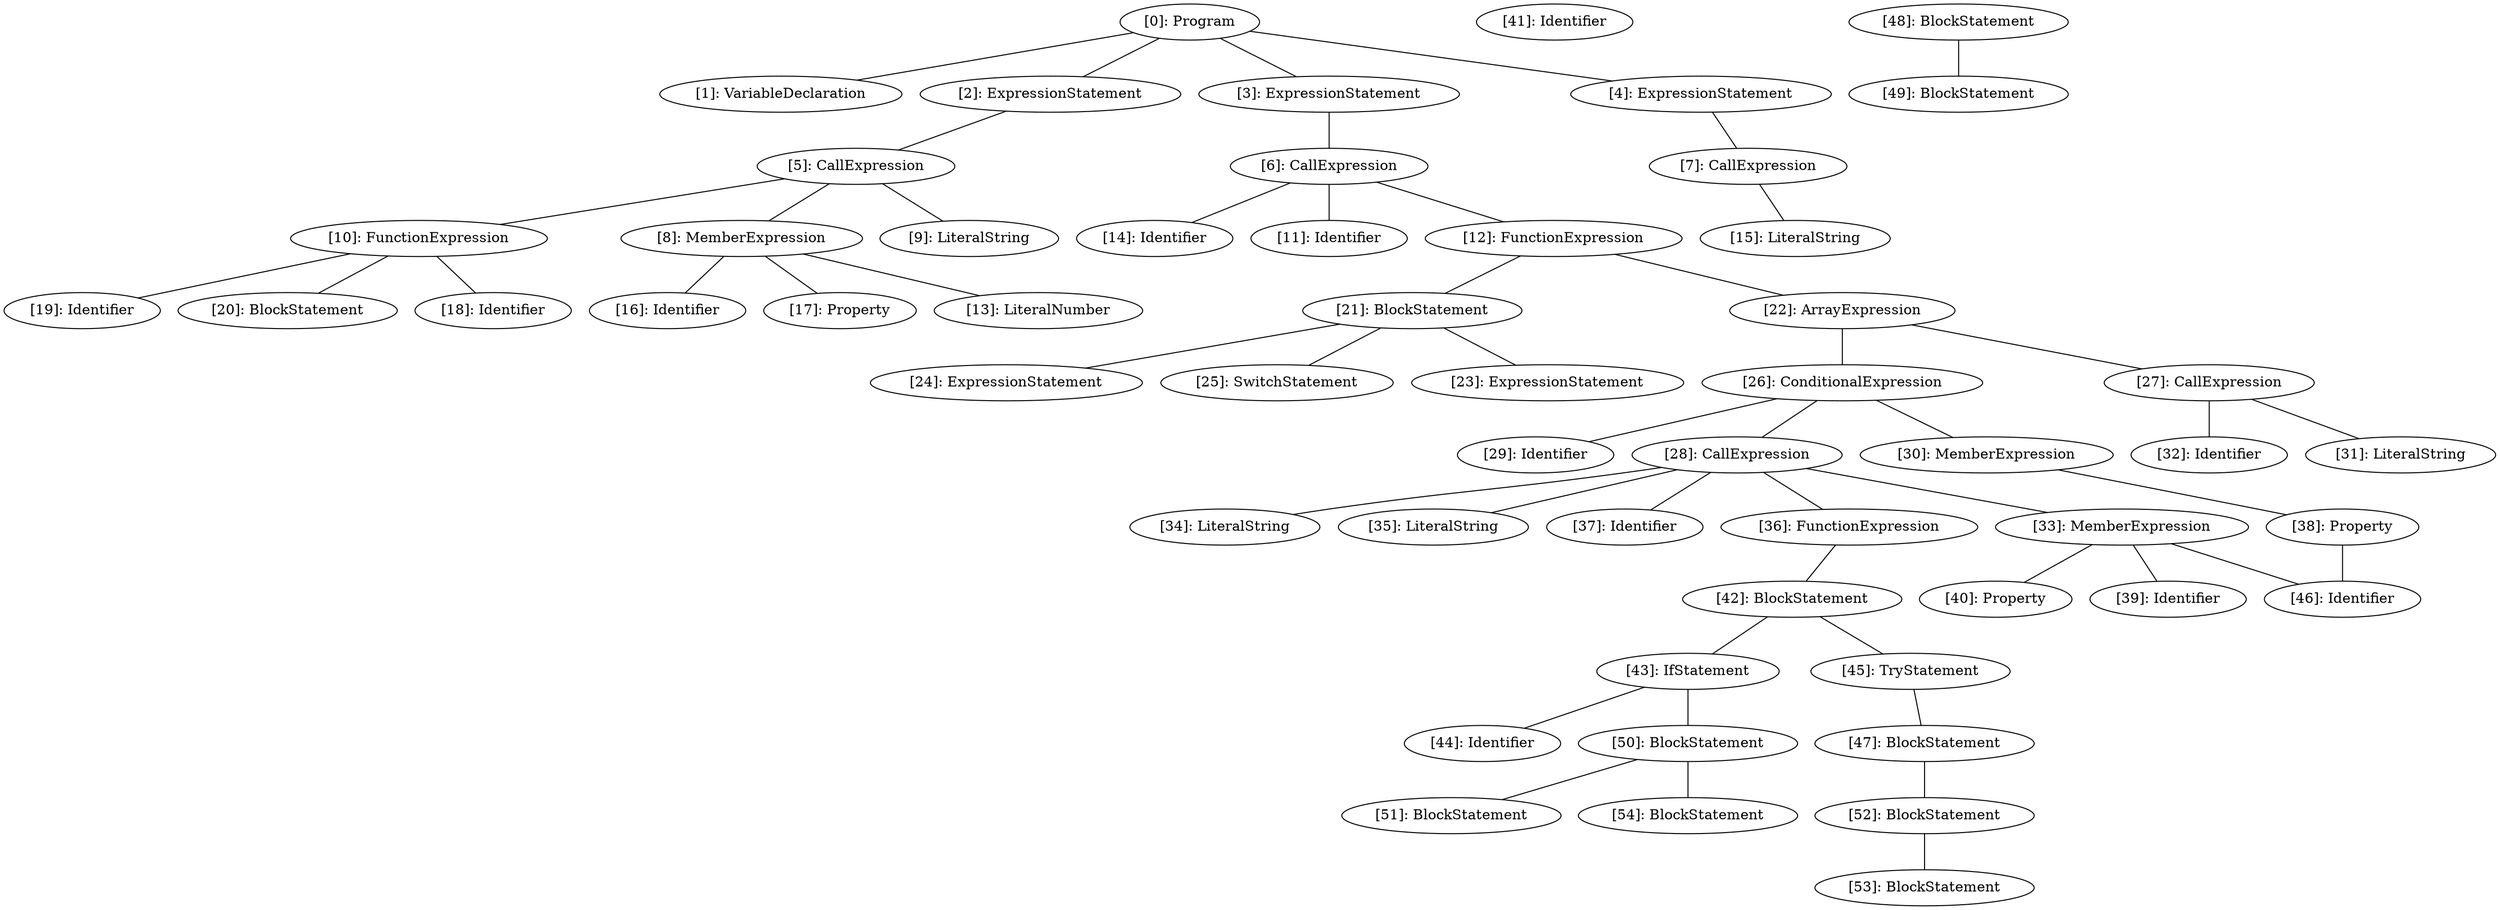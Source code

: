 // Result
graph {
	0 [label="[0]: Program"]
	1 [label="[1]: VariableDeclaration"]
	2 [label="[2]: ExpressionStatement"]
	3 [label="[3]: ExpressionStatement"]
	4 [label="[4]: ExpressionStatement"]
	5 [label="[5]: CallExpression"]
	6 [label="[6]: CallExpression"]
	7 [label="[7]: CallExpression"]
	8 [label="[8]: MemberExpression"]
	9 [label="[9]: LiteralString"]
	10 [label="[10]: FunctionExpression"]
	11 [label="[11]: Identifier"]
	12 [label="[12]: FunctionExpression"]
	13 [label="[13]: LiteralNumber"]
	14 [label="[14]: Identifier"]
	15 [label="[15]: LiteralString"]
	16 [label="[16]: Identifier"]
	17 [label="[17]: Property"]
	18 [label="[18]: Identifier"]
	19 [label="[19]: Identifier"]
	20 [label="[20]: BlockStatement"]
	21 [label="[21]: BlockStatement"]
	22 [label="[22]: ArrayExpression"]
	23 [label="[23]: ExpressionStatement"]
	24 [label="[24]: ExpressionStatement"]
	25 [label="[25]: SwitchStatement"]
	26 [label="[26]: ConditionalExpression"]
	27 [label="[27]: CallExpression"]
	28 [label="[28]: CallExpression"]
	29 [label="[29]: Identifier"]
	30 [label="[30]: MemberExpression"]
	31 [label="[31]: LiteralString"]
	32 [label="[32]: Identifier"]
	33 [label="[33]: MemberExpression"]
	34 [label="[34]: LiteralString"]
	35 [label="[35]: LiteralString"]
	36 [label="[36]: FunctionExpression"]
	37 [label="[37]: Identifier"]
	38 [label="[38]: Property"]
	39 [label="[39]: Identifier"]
	40 [label="[40]: Property"]
	41 [label="[41]: Identifier"]
	42 [label="[42]: BlockStatement"]
	43 [label="[43]: IfStatement"]
	44 [label="[44]: Identifier"]
	45 [label="[45]: TryStatement"]
	46 [label="[46]: Identifier"]
	47 [label="[47]: BlockStatement"]
	48 [label="[48]: BlockStatement"]
	49 [label="[49]: BlockStatement"]
	50 [label="[50]: BlockStatement"]
	51 [label="[51]: BlockStatement"]
	52 [label="[52]: BlockStatement"]
	53 [label="[53]: BlockStatement"]
	54 [label="[54]: BlockStatement"]
	0 -- 1
	0 -- 2
	0 -- 3
	0 -- 4
	2 -- 5
	3 -- 6
	4 -- 7
	5 -- 8
	5 -- 9
	5 -- 10
	6 -- 11
	6 -- 12
	6 -- 14
	7 -- 15
	8 -- 13
	8 -- 16
	8 -- 17
	10 -- 18
	10 -- 19
	10 -- 20
	12 -- 21
	12 -- 22
	21 -- 23
	21 -- 24
	21 -- 25
	22 -- 26
	22 -- 27
	26 -- 28
	26 -- 29
	26 -- 30
	27 -- 31
	27 -- 32
	28 -- 33
	28 -- 34
	28 -- 35
	28 -- 36
	28 -- 37
	30 -- 38
	33 -- 39
	33 -- 40
	33 -- 46
	36 -- 42
	38 -- 46
	42 -- 43
	42 -- 45
	43 -- 44
	43 -- 50
	45 -- 47
	47 -- 52
	48 -- 49
	50 -- 51
	50 -- 54
	52 -- 53
}
